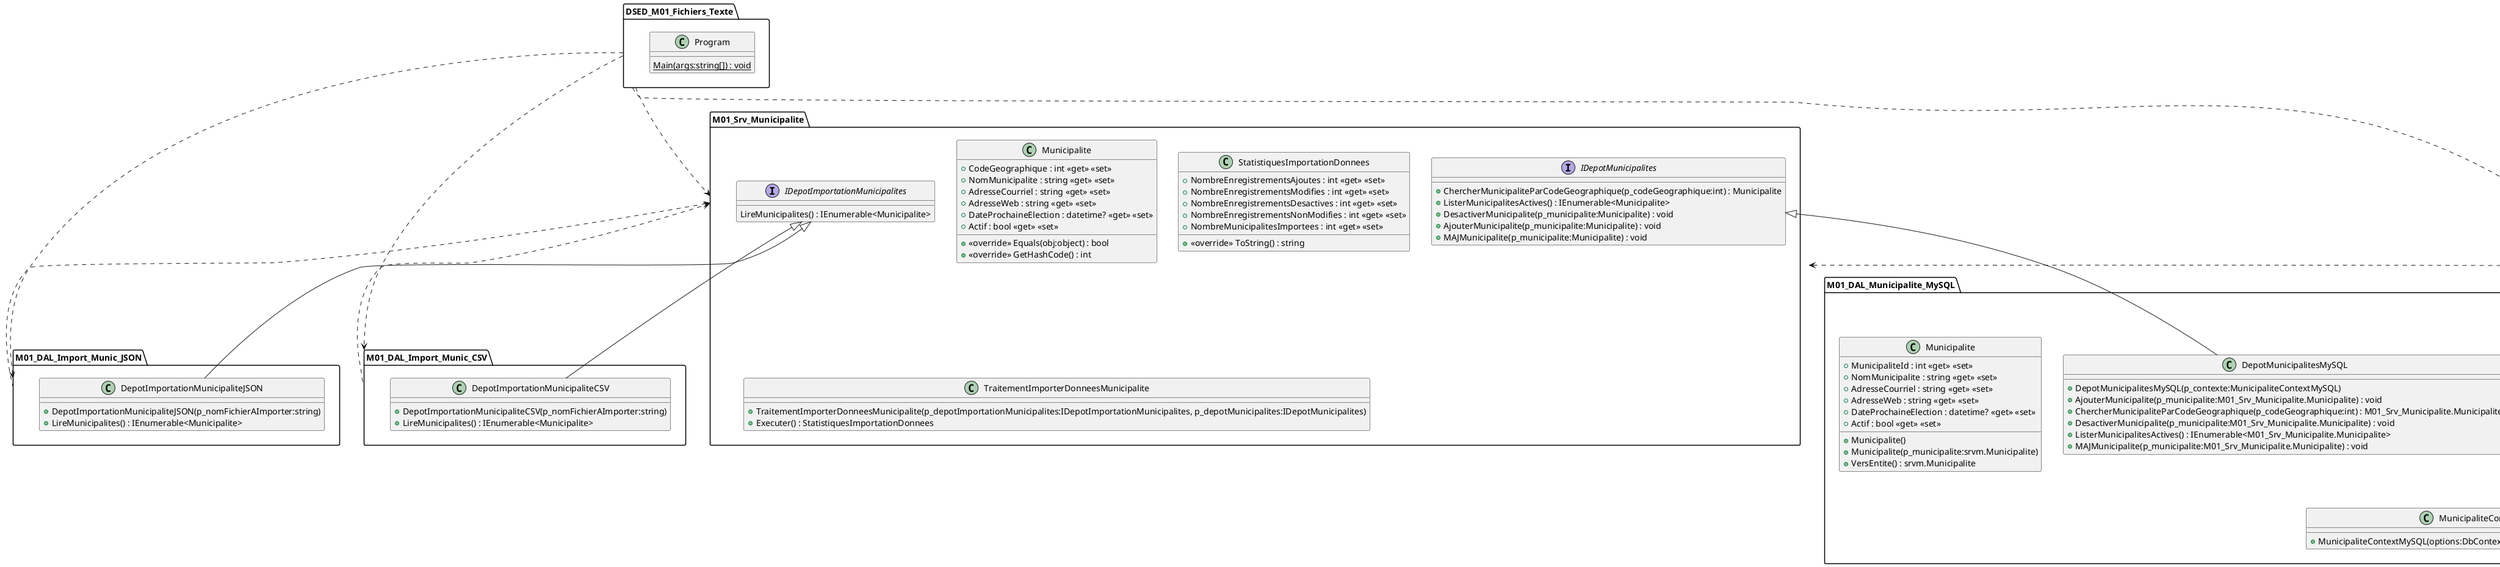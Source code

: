 @startuml

namespace DSED_M01_Fichiers_Texte {
    class Program {
        {static} Main(args:string[]) : void
    }
}

DSED_M01_Fichiers_Texte ..> M01_DAL_Import_Munic_JSON
DSED_M01_Fichiers_Texte ..> M01_DAL_Import_Munic_CSV
DSED_M01_Fichiers_Texte ..> M01_DAL_Municipalite_MySQL
DSED_M01_Fichiers_Texte ..> M01_Srv_Municipalite

namespace M01_Srv_Municipalite {
    class Municipalite {
        + CodeGeographique : int <<get>> <<set>>
        + NomMunicipalite : string <<get>> <<set>>
        + AdresseCourriel : string <<get>> <<set>>
        + AdresseWeb : string <<get>> <<set>>
        + DateProchaineElection : datetime? <<get>> <<set>>
        + Actif : bool <<get>> <<set>>
        + <<override>> Equals(obj:object) : bool
        + <<override>> GetHashCode() : int
    }
    interface IDepotMunicipalites {
        + ChercherMunicipaliteParCodeGeographique(p_codeGeographique:int) : Municipalite
        + ListerMunicipalitesActives() : IEnumerable<Municipalite>
        + DesactiverMunicipalite(p_municipalite:Municipalite) : void
        + AjouterMunicipalite(p_municipalite:Municipalite) : void
        + MAJMunicipalite(p_municipalite:Municipalite) : void
    }
    class StatistiquesImportationDonnees {
        + NombreEnregistrementsAjoutes : int <<get>> <<set>>
        + NombreEnregistrementsModifies : int <<get>> <<set>>
        + NombreEnregistrementsDesactives : int <<get>> <<set>>
        + NombreEnregistrementsNonModifies : int <<get>> <<set>>
        + NombreMunicipalitesImportees : int <<get>> <<set>>
        + <<override>> ToString() : string
    }
    interface IDepotImportationMunicipalites {
        LireMunicipalites() : IEnumerable<Municipalite>
    }
    class TraitementImporterDonneesMunicipalite {
        + TraitementImporterDonneesMunicipalite(p_depotImportationMunicipalites:IDepotImportationMunicipalites, p_depotMunicipalites:IDepotMunicipalites)
        + Executer() : StatistiquesImportationDonnees
    }
}

namespace M01_DAL_Import_Munic_CSV {
    class DepotImportationMunicipaliteCSV {
        + DepotImportationMunicipaliteCSV(p_nomFichierAImporter:string)
        + LireMunicipalites() : IEnumerable<Municipalite>
    }
    M01_Srv_Municipalite.IDepotImportationMunicipalites <|-down- DepotImportationMunicipaliteCSV
}

namespace M01_DAL_Import_Munic_JSON {
    class DepotImportationMunicipaliteJSON {
        + DepotImportationMunicipaliteJSON(p_nomFichierAImporter:string)
        + LireMunicipalites() : IEnumerable<Municipalite>
    }
    M01_Srv_Municipalite.IDepotImportationMunicipalites <|-down- DepotImportationMunicipaliteJSON
}

namespace M01_DAL_Municipalite_MySQL {
    class DepotMunicipalitesMySQL {
        + DepotMunicipalitesMySQL(p_contexte:MunicipaliteContextMySQL)
        + AjouterMunicipalite(p_municipalite:M01_Srv_Municipalite.Municipalite) : void
        + ChercherMunicipaliteParCodeGeographique(p_codeGeographique:int) : M01_Srv_Municipalite.Municipalite
        + DesactiverMunicipalite(p_municipalite:M01_Srv_Municipalite.Municipalite) : void
        + ListerMunicipalitesActives() : IEnumerable<M01_Srv_Municipalite.Municipalite>
        + MAJMunicipalite(p_municipalite:M01_Srv_Municipalite.Municipalite) : void
    }

    M01_Srv_Municipalite.IDepotMunicipalites <|-down- DepotMunicipalitesMySQL

    class Municipalite {
        + MunicipaliteId : int <<get>> <<set>>
        + NomMunicipalite : string <<get>> <<set>>
        + AdresseCourriel : string <<get>> <<set>>
        + AdresseWeb : string <<get>> <<set>>
        + DateProchaineElection : datetime? <<get>> <<set>>
        + Actif : bool <<get>> <<set>>
        + Municipalite()
        + Municipalite(p_municipalite:srvm.Municipalite)
        + VersEntite() : srvm.Municipalite
    }
    class MunicipaliteContextMySQL {
        + MunicipaliteContextMySQL(options:DbContextOptions<MunicipaliteContextMySQL>)
    }

    System.Data.Entity.DbContext <|-- MunicipaliteContextMySQL
}

M01_Srv_Municipalite <.down. M01_DAL_Import_Munic_CSV
M01_Srv_Municipalite <.down. M01_DAL_Import_Munic_JSON
M01_Srv_Municipalite <.down. M01_DAL_Municipalite_MySQL


@enduml
